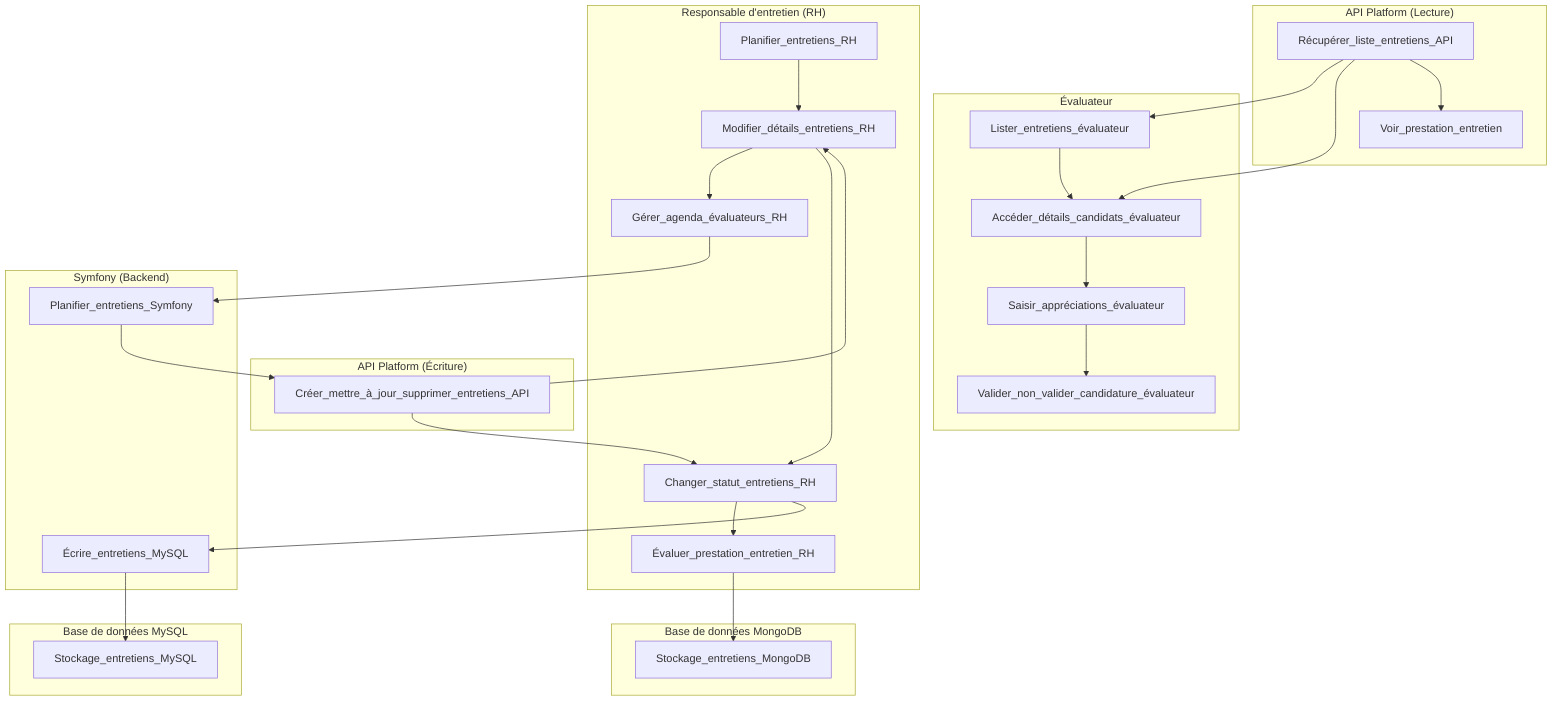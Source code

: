 graph TD;
    subgraph "Responsable d'entretien (RH)"
        Planifier_entretiens_RH --> Modifier_détails_entretiens_RH;
        Modifier_détails_entretiens_RH --> Gérer_agenda_évaluateurs_RH;
        Modifier_détails_entretiens_RH --> Changer_statut_entretiens_RH;
        Changer_statut_entretiens_RH --> Évaluer_prestation_entretien_RH;
    end

    subgraph "Évaluateur"
        Lister_entretiens_évaluateur --> Accéder_détails_candidats_évaluateur;
        Accéder_détails_candidats_évaluateur --> Saisir_appréciations_évaluateur;
        Saisir_appréciations_évaluateur --> Valider_non_valider_candidature_évaluateur;
    end

    subgraph "API Platform (Lecture)"
        Récupérer_liste_entretiens_API --> Lister_entretiens_évaluateur;
        Récupérer_liste_entretiens_API --> Accéder_détails_candidats_évaluateur;
        Récupérer_liste_entretiens_API --> Voir_prestation_entretien;
    end

    subgraph "API Platform (Écriture)"
        Créer_mettre_à_jour_supprimer_entretiens_API --> Modifier_détails_entretiens_RH;
        Créer_mettre_à_jour_supprimer_entretiens_API --> Changer_statut_entretiens_RH;
    end

    subgraph "Symfony (Backend)"
        Gérer_agenda_évaluateurs_RH --> Planifier_entretiens_Symfony;
        Planifier_entretiens_Symfony --> Créer_mettre_à_jour_supprimer_entretiens_API;
        Changer_statut_entretiens_RH --> Écrire_entretiens_MySQL;
    end

    subgraph "Base de données MySQL"
        Écrire_entretiens_MySQL --> Stockage_entretiens_MySQL;
    end

    subgraph "Base de données MongoDB"
        Évaluer_prestation_entretien_RH --> Stockage_entretiens_MongoDB;
    end